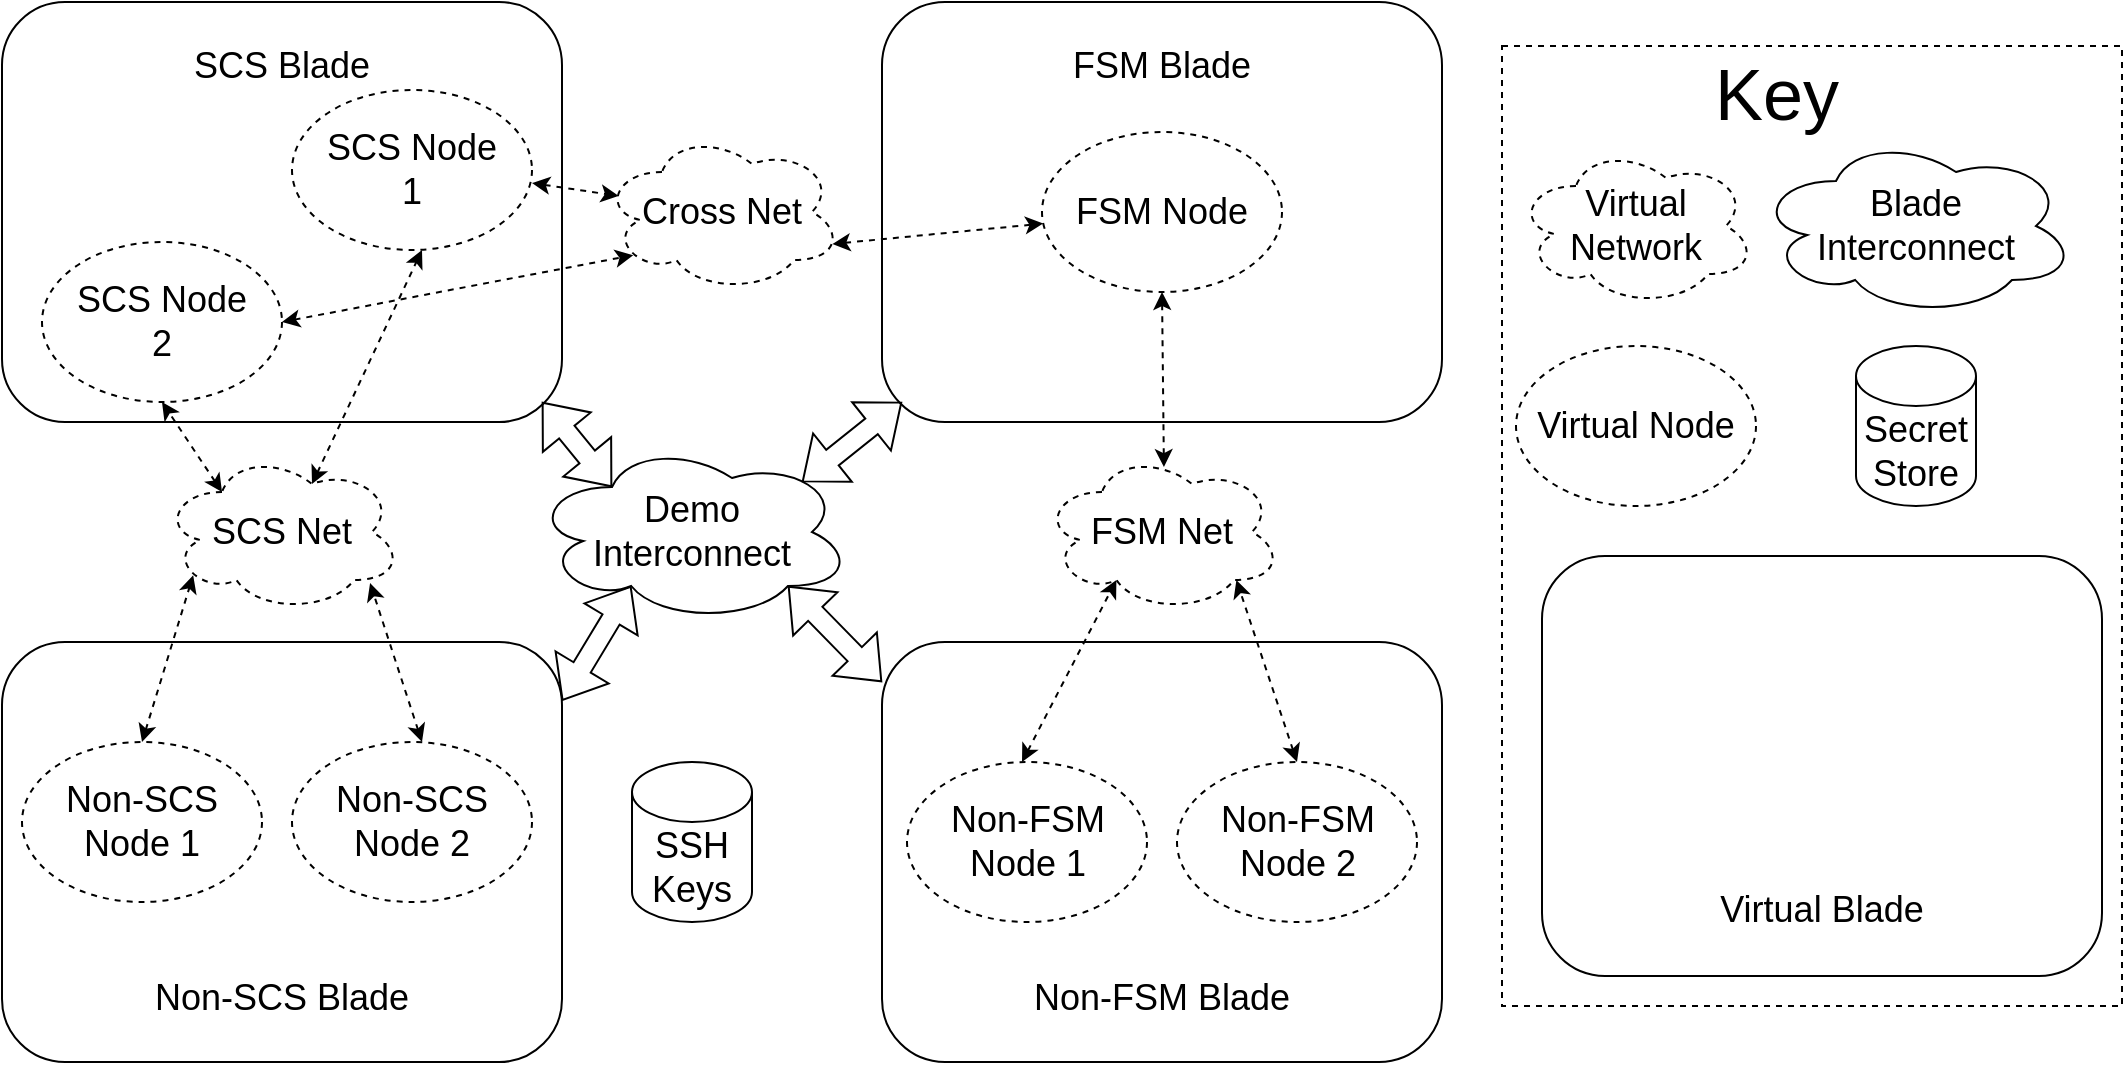 <mxfile version="17.4.0" type="device"><diagram id="2DIVT_oPR7i9Uuw1lvW9" name="Page-1"><mxGraphModel dx="1209" dy="901" grid="1" gridSize="10" guides="1" tooltips="1" connect="1" arrows="1" fold="1" page="1" pageScale="1" pageWidth="1100" pageHeight="850" math="0" shadow="0"><root><mxCell id="0"/><mxCell id="1" parent="0"/><mxCell id="2c6iw1Qu8sNUh5fCY54X-59" value="" style="rounded=0;whiteSpace=wrap;html=1;dashed=1;fontSize=18;strokeWidth=1;fillColor=none;" vertex="1" parent="1"><mxGeometry x="763" y="102" width="310" height="480" as="geometry"/></mxCell><mxCell id="2c6iw1Qu8sNUh5fCY54X-4" value="" style="rounded=1;whiteSpace=wrap;html=1;" vertex="1" parent="1"><mxGeometry x="13" y="80" width="280" height="210" as="geometry"/></mxCell><mxCell id="2c6iw1Qu8sNUh5fCY54X-5" value="" style="rounded=1;whiteSpace=wrap;html=1;" vertex="1" parent="1"><mxGeometry x="453" y="80" width="280" height="210" as="geometry"/></mxCell><mxCell id="2c6iw1Qu8sNUh5fCY54X-6" value="" style="rounded=1;whiteSpace=wrap;html=1;" vertex="1" parent="1"><mxGeometry x="13" y="400" width="280" height="210" as="geometry"/></mxCell><mxCell id="2c6iw1Qu8sNUh5fCY54X-7" value="" style="rounded=1;whiteSpace=wrap;html=1;" vertex="1" parent="1"><mxGeometry x="453" y="400" width="280" height="210" as="geometry"/></mxCell><mxCell id="2c6iw1Qu8sNUh5fCY54X-22" value="Demo&lt;br&gt;Interconnect" style="ellipse;shape=cloud;whiteSpace=wrap;html=1;fontSize=18;" vertex="1" parent="1"><mxGeometry x="278" y="300" width="160" height="90" as="geometry"/></mxCell><mxCell id="2c6iw1Qu8sNUh5fCY54X-23" value="" style="shape=flexArrow;endArrow=classic;startArrow=classic;html=1;rounded=0;fontSize=18;entryX=0.31;entryY=0.8;entryDx=0;entryDy=0;entryPerimeter=0;exitX=1;exitY=0.14;exitDx=0;exitDy=0;exitPerimeter=0;" edge="1" parent="1" source="2c6iw1Qu8sNUh5fCY54X-6" target="2c6iw1Qu8sNUh5fCY54X-22"><mxGeometry width="100" height="100" relative="1" as="geometry"><mxPoint x="283" y="410" as="sourcePoint"/><mxPoint x="383" y="310" as="targetPoint"/></mxGeometry></mxCell><mxCell id="2c6iw1Qu8sNUh5fCY54X-24" value="" style="shape=flexArrow;endArrow=classic;startArrow=classic;html=1;rounded=0;fontSize=18;entryX=0.8;entryY=0.8;entryDx=0;entryDy=0;entryPerimeter=0;" edge="1" parent="1" target="2c6iw1Qu8sNUh5fCY54X-22"><mxGeometry width="100" height="100" relative="1" as="geometry"><mxPoint x="453" y="420" as="sourcePoint"/><mxPoint x="553" y="320" as="targetPoint"/></mxGeometry></mxCell><mxCell id="2c6iw1Qu8sNUh5fCY54X-25" value="" style="shape=flexArrow;endArrow=classic;startArrow=classic;html=1;rounded=0;fontSize=18;entryX=0.25;entryY=0.25;entryDx=0;entryDy=0;entryPerimeter=0;" edge="1" parent="1" target="2c6iw1Qu8sNUh5fCY54X-22"><mxGeometry width="100" height="100" relative="1" as="geometry"><mxPoint x="283" y="280" as="sourcePoint"/><mxPoint x="383" y="180" as="targetPoint"/></mxGeometry></mxCell><mxCell id="2c6iw1Qu8sNUh5fCY54X-26" value="" style="shape=flexArrow;endArrow=classic;startArrow=classic;html=1;rounded=0;fontSize=18;" edge="1" parent="1"><mxGeometry width="100" height="100" relative="1" as="geometry"><mxPoint x="413" y="320" as="sourcePoint"/><mxPoint x="463" y="280" as="targetPoint"/></mxGeometry></mxCell><mxCell id="2c6iw1Qu8sNUh5fCY54X-27" value="SCS Blade" style="rounded=1;whiteSpace=wrap;html=1;fontSize=18;strokeWidth=0;strokeColor=none;fillColor=none;" vertex="1" parent="1"><mxGeometry x="33" y="82" width="240" height="60" as="geometry"/></mxCell><mxCell id="2c6iw1Qu8sNUh5fCY54X-28" value="FSM Blade" style="rounded=1;whiteSpace=wrap;html=1;fontSize=18;strokeWidth=0;strokeColor=none;fillColor=none;" vertex="1" parent="1"><mxGeometry x="473" y="82" width="240" height="60" as="geometry"/></mxCell><mxCell id="2c6iw1Qu8sNUh5fCY54X-30" value="Non-SCS Blade" style="rounded=1;whiteSpace=wrap;html=1;fontSize=18;strokeWidth=0;strokeColor=none;fillColor=none;" vertex="1" parent="1"><mxGeometry x="33" y="548" width="240" height="60" as="geometry"/></mxCell><mxCell id="2c6iw1Qu8sNUh5fCY54X-31" value="Non-FSM Blade" style="rounded=1;whiteSpace=wrap;html=1;fontSize=18;strokeWidth=0;strokeColor=none;fillColor=none;" vertex="1" parent="1"><mxGeometry x="473" y="548" width="240" height="60" as="geometry"/></mxCell><mxCell id="2c6iw1Qu8sNUh5fCY54X-32" value="SCS Net" style="ellipse;shape=cloud;whiteSpace=wrap;html=1;fontSize=18;strokeWidth=1;dashed=1;" vertex="1" parent="1"><mxGeometry x="93" y="305" width="120" height="80" as="geometry"/></mxCell><mxCell id="2c6iw1Qu8sNUh5fCY54X-33" value="FSM Net" style="ellipse;shape=cloud;whiteSpace=wrap;html=1;fontSize=18;strokeWidth=1;dashed=1;" vertex="1" parent="1"><mxGeometry x="533" y="305" width="120" height="80" as="geometry"/></mxCell><mxCell id="2c6iw1Qu8sNUh5fCY54X-34" value="Cross Net" style="ellipse;shape=cloud;whiteSpace=wrap;html=1;fontSize=18;strokeWidth=1;dashed=1;" vertex="1" parent="1"><mxGeometry x="313" y="145" width="120" height="80" as="geometry"/></mxCell><mxCell id="2c6iw1Qu8sNUh5fCY54X-35" value="SCS Node&lt;br&gt;2" style="ellipse;whiteSpace=wrap;html=1;dashed=1;fontSize=18;strokeWidth=1;" vertex="1" parent="1"><mxGeometry x="33" y="200" width="120" height="80" as="geometry"/></mxCell><mxCell id="2c6iw1Qu8sNUh5fCY54X-36" value="SCS Node&lt;br&gt;1" style="ellipse;whiteSpace=wrap;html=1;dashed=1;fontSize=18;strokeWidth=1;" vertex="1" parent="1"><mxGeometry x="158" y="124" width="120" height="80" as="geometry"/></mxCell><mxCell id="2c6iw1Qu8sNUh5fCY54X-37" value="Non-SCS Node 1" style="ellipse;whiteSpace=wrap;html=1;dashed=1;fontSize=18;strokeWidth=1;" vertex="1" parent="1"><mxGeometry x="23" y="450" width="120" height="80" as="geometry"/></mxCell><mxCell id="2c6iw1Qu8sNUh5fCY54X-38" value="Non-SCS Node 2" style="ellipse;whiteSpace=wrap;html=1;dashed=1;fontSize=18;strokeWidth=1;" vertex="1" parent="1"><mxGeometry x="158" y="450" width="120" height="80" as="geometry"/></mxCell><mxCell id="2c6iw1Qu8sNUh5fCY54X-39" value="Non-FSM Node 1" style="ellipse;whiteSpace=wrap;html=1;dashed=1;fontSize=18;strokeWidth=1;" vertex="1" parent="1"><mxGeometry x="465.5" y="460" width="120" height="80" as="geometry"/></mxCell><mxCell id="2c6iw1Qu8sNUh5fCY54X-40" value="Non-FSM Node 2" style="ellipse;whiteSpace=wrap;html=1;dashed=1;fontSize=18;strokeWidth=1;" vertex="1" parent="1"><mxGeometry x="600.5" y="460" width="120" height="80" as="geometry"/></mxCell><mxCell id="2c6iw1Qu8sNUh5fCY54X-41" value="FSM Node" style="ellipse;whiteSpace=wrap;html=1;dashed=1;fontSize=18;strokeWidth=1;" vertex="1" parent="1"><mxGeometry x="533" y="145" width="120" height="80" as="geometry"/></mxCell><mxCell id="2c6iw1Qu8sNUh5fCY54X-42" value="" style="endArrow=classic;startArrow=classic;html=1;rounded=0;fontSize=18;entryX=0.13;entryY=0.77;entryDx=0;entryDy=0;entryPerimeter=0;dashed=1;" edge="1" parent="1" target="2c6iw1Qu8sNUh5fCY54X-32"><mxGeometry width="50" height="50" relative="1" as="geometry"><mxPoint x="83" y="450" as="sourcePoint"/><mxPoint x="133" y="400" as="targetPoint"/></mxGeometry></mxCell><mxCell id="2c6iw1Qu8sNUh5fCY54X-43" value="" style="endArrow=classic;startArrow=classic;html=1;rounded=0;fontSize=18;entryX=0.867;entryY=0.819;entryDx=0;entryDy=0;entryPerimeter=0;dashed=1;" edge="1" parent="1" target="2c6iw1Qu8sNUh5fCY54X-32"><mxGeometry width="50" height="50" relative="1" as="geometry"><mxPoint x="223" y="450" as="sourcePoint"/><mxPoint x="248.6" y="366.6" as="targetPoint"/></mxGeometry></mxCell><mxCell id="2c6iw1Qu8sNUh5fCY54X-44" value="" style="endArrow=classic;startArrow=classic;html=1;rounded=0;fontSize=18;entryX=0.867;entryY=0.819;entryDx=0;entryDy=0;entryPerimeter=0;exitX=0.25;exitY=0.25;exitDx=0;exitDy=0;exitPerimeter=0;dashed=1;" edge="1" parent="1" source="2c6iw1Qu8sNUh5fCY54X-32"><mxGeometry width="50" height="50" relative="1" as="geometry"><mxPoint x="118.96" y="359.48" as="sourcePoint"/><mxPoint x="93.0" y="280" as="targetPoint"/></mxGeometry></mxCell><mxCell id="2c6iw1Qu8sNUh5fCY54X-46" value="" style="endArrow=classic;startArrow=classic;html=1;rounded=0;fontSize=18;entryX=0.867;entryY=0.819;entryDx=0;entryDy=0;entryPerimeter=0;exitX=0.625;exitY=0.2;exitDx=0;exitDy=0;exitPerimeter=0;dashed=1;" edge="1" parent="1" source="2c6iw1Qu8sNUh5fCY54X-32"><mxGeometry width="50" height="50" relative="1" as="geometry"><mxPoint x="253" y="249" as="sourcePoint"/><mxPoint x="223" y="204" as="targetPoint"/></mxGeometry></mxCell><mxCell id="2c6iw1Qu8sNUh5fCY54X-47" value="" style="endArrow=classic;startArrow=classic;html=1;rounded=0;fontSize=18;entryX=0.07;entryY=0.4;entryDx=0;entryDy=0;entryPerimeter=0;exitX=0.625;exitY=0.2;exitDx=0;exitDy=0;exitPerimeter=0;dashed=1;" edge="1" parent="1" target="2c6iw1Qu8sNUh5fCY54X-34"><mxGeometry width="50" height="50" relative="1" as="geometry"><mxPoint x="278" y="170.5" as="sourcePoint"/><mxPoint x="333" y="53.5" as="targetPoint"/></mxGeometry></mxCell><mxCell id="2c6iw1Qu8sNUh5fCY54X-48" value="" style="endArrow=classic;startArrow=classic;html=1;rounded=0;fontSize=18;exitX=0.96;exitY=0.7;exitDx=0;exitDy=0;exitPerimeter=0;dashed=1;" edge="1" parent="1" source="2c6iw1Qu8sNUh5fCY54X-34" target="2c6iw1Qu8sNUh5fCY54X-41"><mxGeometry width="50" height="50" relative="1" as="geometry"><mxPoint x="393" y="80" as="sourcePoint"/><mxPoint x="488" y="180" as="targetPoint"/></mxGeometry></mxCell><mxCell id="2c6iw1Qu8sNUh5fCY54X-50" value="" style="endArrow=classic;startArrow=classic;html=1;rounded=0;fontSize=18;entryX=0.31;entryY=0.8;entryDx=0;entryDy=0;entryPerimeter=0;dashed=1;" edge="1" parent="1" target="2c6iw1Qu8sNUh5fCY54X-33"><mxGeometry width="50" height="50" relative="1" as="geometry"><mxPoint x="523" y="460" as="sourcePoint"/><mxPoint x="573" y="410" as="targetPoint"/></mxGeometry></mxCell><mxCell id="2c6iw1Qu8sNUh5fCY54X-51" value="" style="endArrow=classic;startArrow=classic;html=1;rounded=0;fontSize=18;entryX=0.31;entryY=0.8;entryDx=0;entryDy=0;entryPerimeter=0;exitX=0.5;exitY=0;exitDx=0;exitDy=0;dashed=1;" edge="1" parent="1" source="2c6iw1Qu8sNUh5fCY54X-40"><mxGeometry width="50" height="50" relative="1" as="geometry"><mxPoint x="583" y="460" as="sourcePoint"/><mxPoint x="630.2" y="369" as="targetPoint"/></mxGeometry></mxCell><mxCell id="2c6iw1Qu8sNUh5fCY54X-52" value="" style="endArrow=classic;startArrow=classic;html=1;rounded=0;fontSize=18;entryX=0.31;entryY=0.8;entryDx=0;entryDy=0;entryPerimeter=0;exitX=0.508;exitY=0.094;exitDx=0;exitDy=0;exitPerimeter=0;dashed=1;" edge="1" parent="1" source="2c6iw1Qu8sNUh5fCY54X-33"><mxGeometry width="50" height="50" relative="1" as="geometry"><mxPoint x="623.3" y="316" as="sourcePoint"/><mxPoint x="593" y="225" as="targetPoint"/></mxGeometry></mxCell><mxCell id="2c6iw1Qu8sNUh5fCY54X-53" value="Virtual Node" style="ellipse;whiteSpace=wrap;html=1;dashed=1;fontSize=18;strokeWidth=1;" vertex="1" parent="1"><mxGeometry x="770" y="252" width="120" height="80" as="geometry"/></mxCell><mxCell id="2c6iw1Qu8sNUh5fCY54X-54" value="" style="rounded=1;whiteSpace=wrap;html=1;" vertex="1" parent="1"><mxGeometry x="783" y="357" width="280" height="210" as="geometry"/></mxCell><mxCell id="2c6iw1Qu8sNUh5fCY54X-55" value="Virtual Blade" style="rounded=1;whiteSpace=wrap;html=1;fontSize=18;strokeWidth=0;strokeColor=none;fillColor=none;" vertex="1" parent="1"><mxGeometry x="803" y="504" width="240" height="60" as="geometry"/></mxCell><mxCell id="2c6iw1Qu8sNUh5fCY54X-56" value="Virtual Network" style="ellipse;shape=cloud;whiteSpace=wrap;html=1;dashed=1;fontSize=18;strokeWidth=1;" vertex="1" parent="1"><mxGeometry x="770" y="152" width="120" height="80" as="geometry"/></mxCell><mxCell id="2c6iw1Qu8sNUh5fCY54X-57" value="Blade&lt;br&gt;Interconnect" style="ellipse;shape=cloud;whiteSpace=wrap;html=1;fontSize=18;" vertex="1" parent="1"><mxGeometry x="890" y="147" width="160" height="90" as="geometry"/></mxCell><mxCell id="2c6iw1Qu8sNUh5fCY54X-58" value="&lt;font style=&quot;font-size: 36px&quot;&gt;Key&lt;/font&gt;" style="text;html=1;align=center;verticalAlign=middle;resizable=0;points=[];autosize=1;strokeColor=none;fillColor=none;fontSize=18;" vertex="1" parent="1"><mxGeometry x="860" y="111" width="80" height="30" as="geometry"/></mxCell><mxCell id="2c6iw1Qu8sNUh5fCY54X-64" value="SSH&lt;br&gt;Keys" style="shape=cylinder3;whiteSpace=wrap;html=1;boundedLbl=1;backgroundOutline=1;size=15;fontSize=18;strokeColor=default;strokeWidth=1;fillColor=none;" vertex="1" parent="1"><mxGeometry x="328" y="460" width="60" height="80" as="geometry"/></mxCell><mxCell id="2c6iw1Qu8sNUh5fCY54X-65" value="Secret&lt;br&gt;Store" style="shape=cylinder3;whiteSpace=wrap;html=1;boundedLbl=1;backgroundOutline=1;size=15;fontSize=18;strokeColor=default;strokeWidth=1;fillColor=none;" vertex="1" parent="1"><mxGeometry x="940" y="252" width="60" height="80" as="geometry"/></mxCell><mxCell id="2c6iw1Qu8sNUh5fCY54X-66" value="" style="endArrow=classic;startArrow=classic;html=1;rounded=0;dashed=1;fontSize=18;entryX=0.13;entryY=0.77;entryDx=0;entryDy=0;entryPerimeter=0;" edge="1" parent="1" target="2c6iw1Qu8sNUh5fCY54X-34"><mxGeometry width="50" height="50" relative="1" as="geometry"><mxPoint x="153" y="240" as="sourcePoint"/><mxPoint x="203" y="190" as="targetPoint"/></mxGeometry></mxCell></root></mxGraphModel></diagram></mxfile>